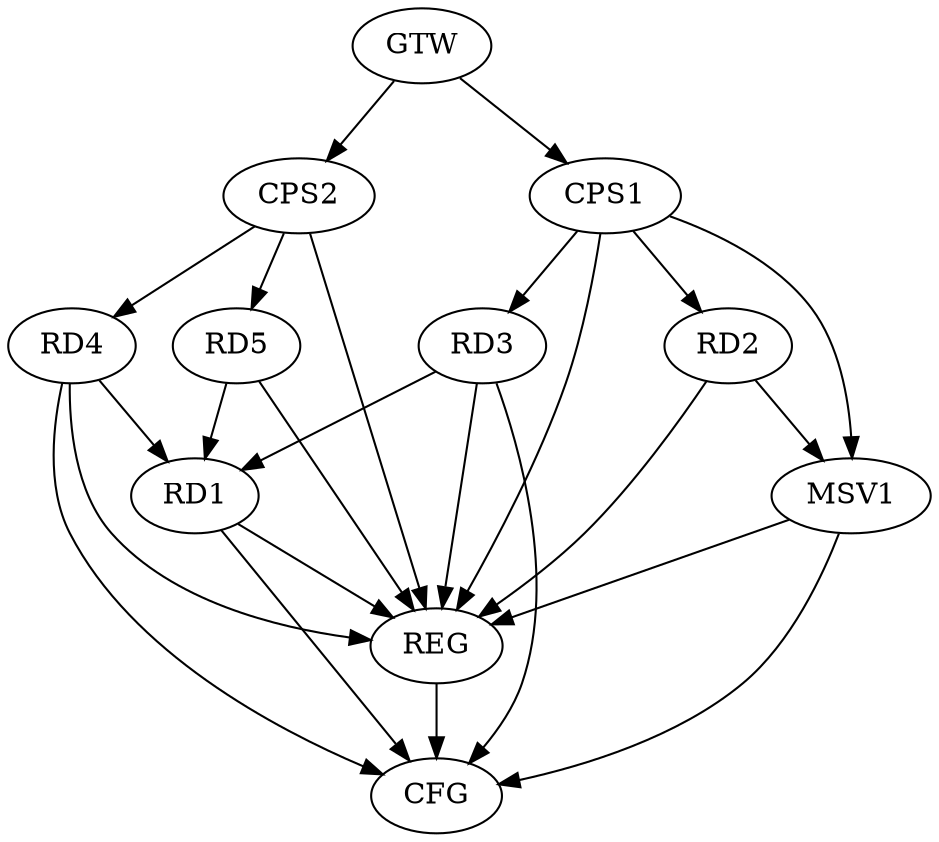 strict digraph G {
  RD1 [ label="RD1" ];
  RD2 [ label="RD2" ];
  RD3 [ label="RD3" ];
  RD4 [ label="RD4" ];
  RD5 [ label="RD5" ];
  CPS1 [ label="CPS1" ];
  CPS2 [ label="CPS2" ];
  GTW [ label="GTW" ];
  REG [ label="REG" ];
  CFG [ label="CFG" ];
  MSV1 [ label="MSV1" ];
  CPS1 -> RD2;
  CPS1 -> RD3;
  CPS2 -> RD4;
  CPS2 -> RD5;
  GTW -> CPS1;
  GTW -> CPS2;
  RD1 -> REG;
  RD2 -> REG;
  RD3 -> REG;
  RD4 -> REG;
  RD5 -> REG;
  CPS1 -> REG;
  CPS2 -> REG;
  RD3 -> CFG;
  RD4 -> CFG;
  RD1 -> CFG;
  REG -> CFG;
  RD4 -> RD1;
  RD3 -> RD1;
  RD5 -> RD1;
  CPS1 -> MSV1;
  RD2 -> MSV1;
  MSV1 -> REG;
  MSV1 -> CFG;
}
